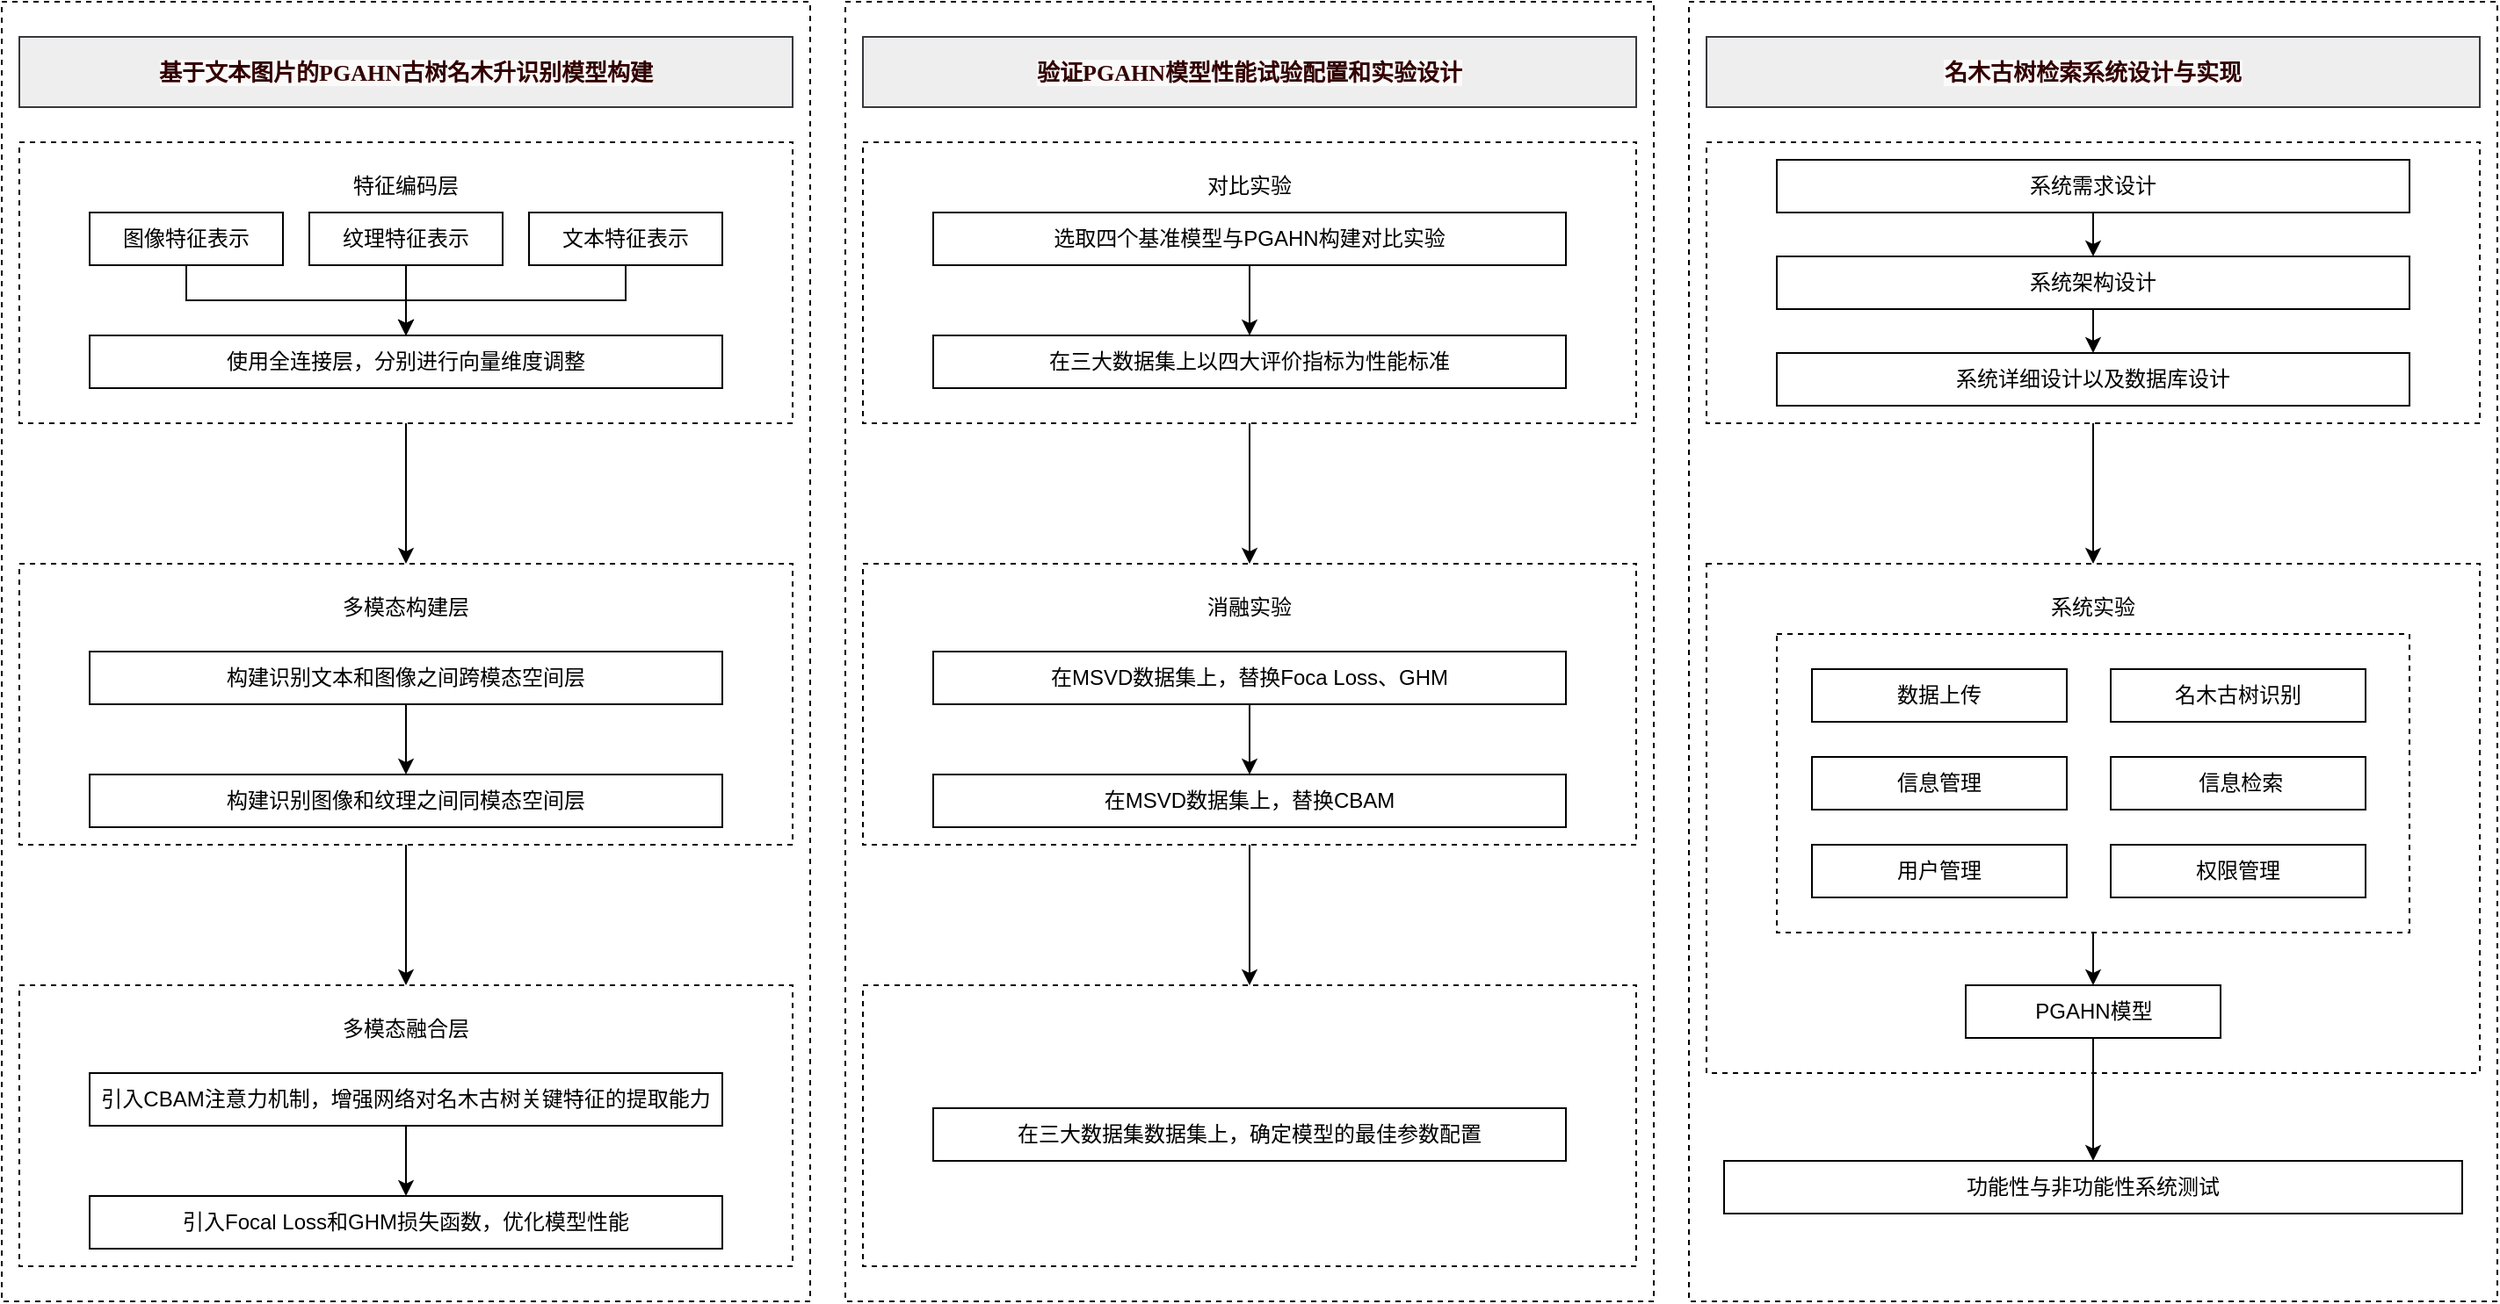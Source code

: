 <mxfile version="26.1.1">
  <diagram name="1.1 技术路线图" id="u33ZGaGGSsp2A3v2krIe">
    <mxGraphModel dx="1406" dy="979" grid="1" gridSize="10" guides="1" tooltips="1" connect="1" arrows="1" fold="1" page="1" pageScale="1" pageWidth="827" pageHeight="1169" math="0" shadow="0">
      <root>
        <mxCell id="0" />
        <mxCell id="1" parent="0" />
        <mxCell id="L3l7cpLN_ktf8SxOB5cD-1" value="" style="rounded=0;whiteSpace=wrap;html=1;dashed=1;" parent="1" vertex="1">
          <mxGeometry x="990" y="40" width="460" height="740" as="geometry" />
        </mxCell>
        <mxCell id="L3l7cpLN_ktf8SxOB5cD-2" value="" style="rounded=0;whiteSpace=wrap;html=1;dashed=1;" parent="1" vertex="1">
          <mxGeometry x="510" y="40" width="460" height="740" as="geometry" />
        </mxCell>
        <mxCell id="L3l7cpLN_ktf8SxOB5cD-3" value="" style="rounded=0;whiteSpace=wrap;html=1;dashed=1;" parent="1" vertex="1">
          <mxGeometry x="30" y="40" width="460" height="740" as="geometry" />
        </mxCell>
        <mxCell id="L3l7cpLN_ktf8SxOB5cD-4" value="" style="rounded=0;whiteSpace=wrap;html=1;dashed=1;" parent="1" vertex="1">
          <mxGeometry x="1000" y="360" width="440" height="290" as="geometry" />
        </mxCell>
        <mxCell id="L3l7cpLN_ktf8SxOB5cD-5" style="edgeStyle=orthogonalEdgeStyle;rounded=0;orthogonalLoop=1;jettySize=auto;html=1;entryX=0.5;entryY=0;entryDx=0;entryDy=0;" parent="1" source="L3l7cpLN_ktf8SxOB5cD-6" edge="1">
          <mxGeometry relative="1" as="geometry">
            <mxPoint x="1220" y="360" as="targetPoint" />
          </mxGeometry>
        </mxCell>
        <mxCell id="L3l7cpLN_ktf8SxOB5cD-6" value="" style="rounded=0;whiteSpace=wrap;html=1;dashed=1;" parent="1" vertex="1">
          <mxGeometry x="1000" y="120" width="440" height="160" as="geometry" />
        </mxCell>
        <mxCell id="L3l7cpLN_ktf8SxOB5cD-7" value="&lt;div style=&quot;text-align: left;&quot;&gt;&lt;font face=&quot;微软雅黑&quot; style=&quot;color: rgb(51, 0, 0);&quot;&gt;&lt;span style=&quot;font-size: 13px; caret-color: rgb(231, 79, 76); background-color: rgb(250, 250, 250);&quot;&gt;&lt;span style=&quot;&quot;&gt;基于文本图片的PGAHN古树名木升识别模型构建&lt;/span&gt;&lt;/span&gt;&lt;/font&gt;&lt;/div&gt;" style="rounded=0;whiteSpace=wrap;html=1;fontStyle=1;fillColor=#eeeeee;strokeColor=#36393d;" parent="1" vertex="1">
          <mxGeometry x="40" y="60" width="440" height="40" as="geometry" />
        </mxCell>
        <mxCell id="L3l7cpLN_ktf8SxOB5cD-8" style="edgeStyle=orthogonalEdgeStyle;rounded=0;orthogonalLoop=1;jettySize=auto;html=1;entryX=0.5;entryY=0;entryDx=0;entryDy=0;" parent="1" source="L3l7cpLN_ktf8SxOB5cD-9" target="L3l7cpLN_ktf8SxOB5cD-19" edge="1">
          <mxGeometry relative="1" as="geometry" />
        </mxCell>
        <mxCell id="L3l7cpLN_ktf8SxOB5cD-9" value="" style="rounded=0;whiteSpace=wrap;html=1;dashed=1;" parent="1" vertex="1">
          <mxGeometry x="40" y="120" width="440" height="160" as="geometry" />
        </mxCell>
        <mxCell id="L3l7cpLN_ktf8SxOB5cD-10" value="特征编码层" style="rounded=0;whiteSpace=wrap;html=1;fillColor=default;strokeColor=none;" parent="1" vertex="1">
          <mxGeometry x="200" y="130" width="120" height="30" as="geometry" />
        </mxCell>
        <mxCell id="L3l7cpLN_ktf8SxOB5cD-11" style="edgeStyle=orthogonalEdgeStyle;rounded=0;orthogonalLoop=1;jettySize=auto;html=1;entryX=0.5;entryY=0;entryDx=0;entryDy=0;" parent="1" source="L3l7cpLN_ktf8SxOB5cD-12" target="L3l7cpLN_ktf8SxOB5cD-17" edge="1">
          <mxGeometry relative="1" as="geometry" />
        </mxCell>
        <mxCell id="L3l7cpLN_ktf8SxOB5cD-12" value="图像特征表示" style="rounded=0;whiteSpace=wrap;html=1;" parent="1" vertex="1">
          <mxGeometry x="80" y="160" width="110" height="30" as="geometry" />
        </mxCell>
        <mxCell id="L3l7cpLN_ktf8SxOB5cD-13" style="edgeStyle=orthogonalEdgeStyle;rounded=0;orthogonalLoop=1;jettySize=auto;html=1;" parent="1" source="L3l7cpLN_ktf8SxOB5cD-14" target="L3l7cpLN_ktf8SxOB5cD-17" edge="1">
          <mxGeometry relative="1" as="geometry" />
        </mxCell>
        <mxCell id="L3l7cpLN_ktf8SxOB5cD-14" value="纹理特征表示" style="rounded=0;whiteSpace=wrap;html=1;" parent="1" vertex="1">
          <mxGeometry x="205" y="160" width="110" height="30" as="geometry" />
        </mxCell>
        <mxCell id="L3l7cpLN_ktf8SxOB5cD-15" style="edgeStyle=orthogonalEdgeStyle;rounded=0;orthogonalLoop=1;jettySize=auto;html=1;entryX=0.5;entryY=0;entryDx=0;entryDy=0;" parent="1" source="L3l7cpLN_ktf8SxOB5cD-16" target="L3l7cpLN_ktf8SxOB5cD-17" edge="1">
          <mxGeometry relative="1" as="geometry" />
        </mxCell>
        <mxCell id="L3l7cpLN_ktf8SxOB5cD-16" value="文本特征表示" style="rounded=0;whiteSpace=wrap;html=1;strokeColor=default;" parent="1" vertex="1">
          <mxGeometry x="330" y="160" width="110" height="30" as="geometry" />
        </mxCell>
        <mxCell id="L3l7cpLN_ktf8SxOB5cD-17" value="使用全连接层，分别进行向量维度调整" style="rounded=0;whiteSpace=wrap;html=1;" parent="1" vertex="1">
          <mxGeometry x="80" y="230" width="360" height="30" as="geometry" />
        </mxCell>
        <mxCell id="L3l7cpLN_ktf8SxOB5cD-18" style="edgeStyle=orthogonalEdgeStyle;rounded=0;orthogonalLoop=1;jettySize=auto;html=1;entryX=0.5;entryY=0;entryDx=0;entryDy=0;" parent="1" source="L3l7cpLN_ktf8SxOB5cD-19" target="L3l7cpLN_ktf8SxOB5cD-24" edge="1">
          <mxGeometry relative="1" as="geometry" />
        </mxCell>
        <mxCell id="L3l7cpLN_ktf8SxOB5cD-19" value="" style="rounded=0;whiteSpace=wrap;html=1;dashed=1;" parent="1" vertex="1">
          <mxGeometry x="40" y="360" width="440" height="160" as="geometry" />
        </mxCell>
        <mxCell id="L3l7cpLN_ktf8SxOB5cD-20" value="多模态构建层" style="rounded=0;whiteSpace=wrap;html=1;fillColor=none;strokeColor=none;" parent="1" vertex="1">
          <mxGeometry x="200" y="370" width="120" height="30" as="geometry" />
        </mxCell>
        <mxCell id="L3l7cpLN_ktf8SxOB5cD-21" style="edgeStyle=orthogonalEdgeStyle;rounded=0;orthogonalLoop=1;jettySize=auto;html=1;" parent="1" source="L3l7cpLN_ktf8SxOB5cD-22" target="L3l7cpLN_ktf8SxOB5cD-23" edge="1">
          <mxGeometry relative="1" as="geometry" />
        </mxCell>
        <mxCell id="L3l7cpLN_ktf8SxOB5cD-22" value="构建识别文本和图像之间跨模态空间层" style="rounded=0;whiteSpace=wrap;html=1;" parent="1" vertex="1">
          <mxGeometry x="80" y="410" width="360" height="30" as="geometry" />
        </mxCell>
        <mxCell id="L3l7cpLN_ktf8SxOB5cD-23" value="构建识别图像和纹理之间同模态空间层" style="rounded=0;whiteSpace=wrap;html=1;" parent="1" vertex="1">
          <mxGeometry x="80" y="480" width="360" height="30" as="geometry" />
        </mxCell>
        <mxCell id="L3l7cpLN_ktf8SxOB5cD-24" value="" style="rounded=0;whiteSpace=wrap;html=1;dashed=1;" parent="1" vertex="1">
          <mxGeometry x="40" y="600" width="440" height="160" as="geometry" />
        </mxCell>
        <mxCell id="L3l7cpLN_ktf8SxOB5cD-25" value="多模态融合层" style="rounded=0;whiteSpace=wrap;html=1;strokeColor=none;" parent="1" vertex="1">
          <mxGeometry x="200" y="610" width="120" height="30" as="geometry" />
        </mxCell>
        <mxCell id="L3l7cpLN_ktf8SxOB5cD-26" style="edgeStyle=orthogonalEdgeStyle;rounded=0;orthogonalLoop=1;jettySize=auto;html=1;" parent="1" source="L3l7cpLN_ktf8SxOB5cD-27" target="L3l7cpLN_ktf8SxOB5cD-28" edge="1">
          <mxGeometry relative="1" as="geometry" />
        </mxCell>
        <mxCell id="L3l7cpLN_ktf8SxOB5cD-27" value="引入CBAM注意力机制，增强网络对名木古树关键特征的提取能力" style="rounded=0;whiteSpace=wrap;html=1;" parent="1" vertex="1">
          <mxGeometry x="80" y="650" width="360" height="30" as="geometry" />
        </mxCell>
        <mxCell id="L3l7cpLN_ktf8SxOB5cD-28" value="引入Focal Loss和GHM损失函数，优化模型性能" style="rounded=0;whiteSpace=wrap;html=1;" parent="1" vertex="1">
          <mxGeometry x="80" y="720" width="360" height="30" as="geometry" />
        </mxCell>
        <mxCell id="L3l7cpLN_ktf8SxOB5cD-29" value="&lt;div style=&quot;text-align: left;&quot;&gt;&lt;font color=&quot;#330000&quot; face=&quot;微软雅黑&quot;&gt;&lt;span style=&quot;font-size: 13px; caret-color: rgb(231, 79, 76); background-color: rgb(250, 250, 250);&quot;&gt;&lt;span&gt;验证PGAHN模型性能试验配置和实验设计&lt;/span&gt;&lt;/span&gt;&lt;/font&gt;&lt;/div&gt;" style="rounded=0;whiteSpace=wrap;html=1;fillColor=#eeeeee;strokeColor=#36393d;fontStyle=1" parent="1" vertex="1">
          <mxGeometry x="520" y="60" width="440" height="40" as="geometry" />
        </mxCell>
        <mxCell id="L3l7cpLN_ktf8SxOB5cD-30" style="edgeStyle=orthogonalEdgeStyle;rounded=0;orthogonalLoop=1;jettySize=auto;html=1;entryX=0.5;entryY=0;entryDx=0;entryDy=0;" parent="1" source="L3l7cpLN_ktf8SxOB5cD-31" target="L3l7cpLN_ktf8SxOB5cD-37" edge="1">
          <mxGeometry relative="1" as="geometry" />
        </mxCell>
        <mxCell id="L3l7cpLN_ktf8SxOB5cD-31" value="" style="rounded=0;whiteSpace=wrap;html=1;dashed=1;" parent="1" vertex="1">
          <mxGeometry x="520" y="120" width="440" height="160" as="geometry" />
        </mxCell>
        <mxCell id="L3l7cpLN_ktf8SxOB5cD-32" value="对比实验" style="rounded=0;whiteSpace=wrap;html=1;fillColor=default;strokeColor=none;" parent="1" vertex="1">
          <mxGeometry x="680" y="130" width="120" height="30" as="geometry" />
        </mxCell>
        <mxCell id="L3l7cpLN_ktf8SxOB5cD-33" style="edgeStyle=orthogonalEdgeStyle;rounded=0;orthogonalLoop=1;jettySize=auto;html=1;entryX=0.5;entryY=0;entryDx=0;entryDy=0;" parent="1" source="L3l7cpLN_ktf8SxOB5cD-34" target="L3l7cpLN_ktf8SxOB5cD-35" edge="1">
          <mxGeometry relative="1" as="geometry" />
        </mxCell>
        <mxCell id="L3l7cpLN_ktf8SxOB5cD-34" value="选取四个基准模型与PGAHN构建对比实验" style="rounded=0;whiteSpace=wrap;html=1;" parent="1" vertex="1">
          <mxGeometry x="560" y="160" width="360" height="30" as="geometry" />
        </mxCell>
        <mxCell id="L3l7cpLN_ktf8SxOB5cD-35" value="在三大数据集上以四大评价指标为性能标准" style="rounded=0;whiteSpace=wrap;html=1;" parent="1" vertex="1">
          <mxGeometry x="560" y="230" width="360" height="30" as="geometry" />
        </mxCell>
        <mxCell id="L3l7cpLN_ktf8SxOB5cD-36" style="edgeStyle=orthogonalEdgeStyle;rounded=0;orthogonalLoop=1;jettySize=auto;html=1;entryX=0.5;entryY=0;entryDx=0;entryDy=0;" parent="1" source="L3l7cpLN_ktf8SxOB5cD-37" target="L3l7cpLN_ktf8SxOB5cD-42" edge="1">
          <mxGeometry relative="1" as="geometry" />
        </mxCell>
        <mxCell id="L3l7cpLN_ktf8SxOB5cD-37" value="" style="rounded=0;whiteSpace=wrap;html=1;dashed=1;" parent="1" vertex="1">
          <mxGeometry x="520" y="360" width="440" height="160" as="geometry" />
        </mxCell>
        <mxCell id="L3l7cpLN_ktf8SxOB5cD-38" value="消融实验" style="rounded=0;whiteSpace=wrap;html=1;fillColor=none;strokeColor=none;" parent="1" vertex="1">
          <mxGeometry x="680" y="370" width="120" height="30" as="geometry" />
        </mxCell>
        <mxCell id="L3l7cpLN_ktf8SxOB5cD-39" style="edgeStyle=orthogonalEdgeStyle;rounded=0;orthogonalLoop=1;jettySize=auto;html=1;" parent="1" source="L3l7cpLN_ktf8SxOB5cD-40" target="L3l7cpLN_ktf8SxOB5cD-41" edge="1">
          <mxGeometry relative="1" as="geometry" />
        </mxCell>
        <mxCell id="L3l7cpLN_ktf8SxOB5cD-40" value="在MSVD数据集上，替换Foca Loss、GHM" style="rounded=0;whiteSpace=wrap;html=1;" parent="1" vertex="1">
          <mxGeometry x="560" y="410" width="360" height="30" as="geometry" />
        </mxCell>
        <mxCell id="L3l7cpLN_ktf8SxOB5cD-41" value="在MSVD数据集上，替换CBAM" style="rounded=0;whiteSpace=wrap;html=1;" parent="1" vertex="1">
          <mxGeometry x="560" y="480" width="360" height="30" as="geometry" />
        </mxCell>
        <mxCell id="L3l7cpLN_ktf8SxOB5cD-42" value="" style="rounded=0;whiteSpace=wrap;html=1;dashed=1;" parent="1" vertex="1">
          <mxGeometry x="520" y="600" width="440" height="160" as="geometry" />
        </mxCell>
        <mxCell id="L3l7cpLN_ktf8SxOB5cD-44" value="在三大数据集数据集上，确定模型的最佳参数配置" style="rounded=0;whiteSpace=wrap;html=1;" parent="1" vertex="1">
          <mxGeometry x="560" y="670" width="360" height="30" as="geometry" />
        </mxCell>
        <mxCell id="L3l7cpLN_ktf8SxOB5cD-45" value="&lt;div style=&quot;text-align: left;&quot;&gt;&lt;font color=&quot;#330000&quot; face=&quot;微软雅黑&quot;&gt;&lt;span style=&quot;font-size: 13px; caret-color: rgb(231, 79, 76); background-color: rgb(250, 250, 250);&quot;&gt;&lt;span&gt;名木古树检索系统设计与实现&lt;/span&gt;&lt;/span&gt;&lt;/font&gt;&lt;/div&gt;" style="rounded=0;whiteSpace=wrap;html=1;fillColor=#eeeeee;strokeColor=#36393d;fontStyle=1" parent="1" vertex="1">
          <mxGeometry x="1000" y="60" width="440" height="40" as="geometry" />
        </mxCell>
        <mxCell id="L3l7cpLN_ktf8SxOB5cD-46" style="edgeStyle=orthogonalEdgeStyle;rounded=0;orthogonalLoop=1;jettySize=auto;html=1;" parent="1" source="L3l7cpLN_ktf8SxOB5cD-47" target="L3l7cpLN_ktf8SxOB5cD-50" edge="1">
          <mxGeometry relative="1" as="geometry" />
        </mxCell>
        <mxCell id="L3l7cpLN_ktf8SxOB5cD-47" value="系统需求设计" style="rounded=0;whiteSpace=wrap;html=1;" parent="1" vertex="1">
          <mxGeometry x="1040" y="130" width="360" height="30" as="geometry" />
        </mxCell>
        <mxCell id="L3l7cpLN_ktf8SxOB5cD-48" value="系统详细设计以及数据库设计" style="rounded=0;whiteSpace=wrap;html=1;" parent="1" vertex="1">
          <mxGeometry x="1040" y="240" width="360" height="30" as="geometry" />
        </mxCell>
        <mxCell id="L3l7cpLN_ktf8SxOB5cD-49" style="edgeStyle=orthogonalEdgeStyle;rounded=0;orthogonalLoop=1;jettySize=auto;html=1;" parent="1" source="L3l7cpLN_ktf8SxOB5cD-50" target="L3l7cpLN_ktf8SxOB5cD-48" edge="1">
          <mxGeometry relative="1" as="geometry" />
        </mxCell>
        <mxCell id="L3l7cpLN_ktf8SxOB5cD-50" value="系统架构设计" style="rounded=0;whiteSpace=wrap;html=1;" parent="1" vertex="1">
          <mxGeometry x="1040" y="185" width="360" height="30" as="geometry" />
        </mxCell>
        <mxCell id="L3l7cpLN_ktf8SxOB5cD-51" value="系统实验" style="rounded=0;whiteSpace=wrap;html=1;fillColor=none;strokeColor=none;" parent="1" vertex="1">
          <mxGeometry x="1160" y="370" width="120" height="30" as="geometry" />
        </mxCell>
        <mxCell id="L3l7cpLN_ktf8SxOB5cD-52" style="edgeStyle=orthogonalEdgeStyle;rounded=0;orthogonalLoop=1;jettySize=auto;html=1;entryX=0.5;entryY=0;entryDx=0;entryDy=0;" parent="1" source="L3l7cpLN_ktf8SxOB5cD-53" target="L3l7cpLN_ktf8SxOB5cD-61" edge="1">
          <mxGeometry relative="1" as="geometry" />
        </mxCell>
        <mxCell id="L3l7cpLN_ktf8SxOB5cD-53" value="" style="rounded=0;whiteSpace=wrap;html=1;dashed=1;" parent="1" vertex="1">
          <mxGeometry x="1040" y="400" width="360" height="170" as="geometry" />
        </mxCell>
        <mxCell id="L3l7cpLN_ktf8SxOB5cD-54" value="数据上传" style="rounded=0;whiteSpace=wrap;html=1;" parent="1" vertex="1">
          <mxGeometry x="1060" y="420" width="145" height="30" as="geometry" />
        </mxCell>
        <mxCell id="L3l7cpLN_ktf8SxOB5cD-55" value="名木古树识别" style="rounded=0;whiteSpace=wrap;html=1;" parent="1" vertex="1">
          <mxGeometry x="1230" y="420" width="145" height="30" as="geometry" />
        </mxCell>
        <mxCell id="L3l7cpLN_ktf8SxOB5cD-56" value="信息管理" style="rounded=0;whiteSpace=wrap;html=1;" parent="1" vertex="1">
          <mxGeometry x="1060" y="470" width="145" height="30" as="geometry" />
        </mxCell>
        <mxCell id="L3l7cpLN_ktf8SxOB5cD-57" value="&amp;nbsp;信息检索" style="rounded=0;whiteSpace=wrap;html=1;" parent="1" vertex="1">
          <mxGeometry x="1230" y="470" width="145" height="30" as="geometry" />
        </mxCell>
        <mxCell id="L3l7cpLN_ktf8SxOB5cD-58" value="用户管理" style="rounded=0;whiteSpace=wrap;html=1;" parent="1" vertex="1">
          <mxGeometry x="1060" y="520" width="145" height="30" as="geometry" />
        </mxCell>
        <mxCell id="L3l7cpLN_ktf8SxOB5cD-59" value="权限管理" style="rounded=0;whiteSpace=wrap;html=1;" parent="1" vertex="1">
          <mxGeometry x="1230" y="520" width="145" height="30" as="geometry" />
        </mxCell>
        <mxCell id="L3l7cpLN_ktf8SxOB5cD-60" style="edgeStyle=orthogonalEdgeStyle;rounded=0;orthogonalLoop=1;jettySize=auto;html=1;entryX=0.5;entryY=0;entryDx=0;entryDy=0;" parent="1" source="L3l7cpLN_ktf8SxOB5cD-61" target="L3l7cpLN_ktf8SxOB5cD-62" edge="1">
          <mxGeometry relative="1" as="geometry" />
        </mxCell>
        <mxCell id="L3l7cpLN_ktf8SxOB5cD-61" value="PGAHN模型" style="rounded=0;whiteSpace=wrap;html=1;" parent="1" vertex="1">
          <mxGeometry x="1147.5" y="600" width="145" height="30" as="geometry" />
        </mxCell>
        <mxCell id="L3l7cpLN_ktf8SxOB5cD-62" value="功能性与非功能性系统测试" style="rounded=0;whiteSpace=wrap;html=1;" parent="1" vertex="1">
          <mxGeometry x="1010" y="700" width="420" height="30" as="geometry" />
        </mxCell>
      </root>
    </mxGraphModel>
  </diagram>
</mxfile>
